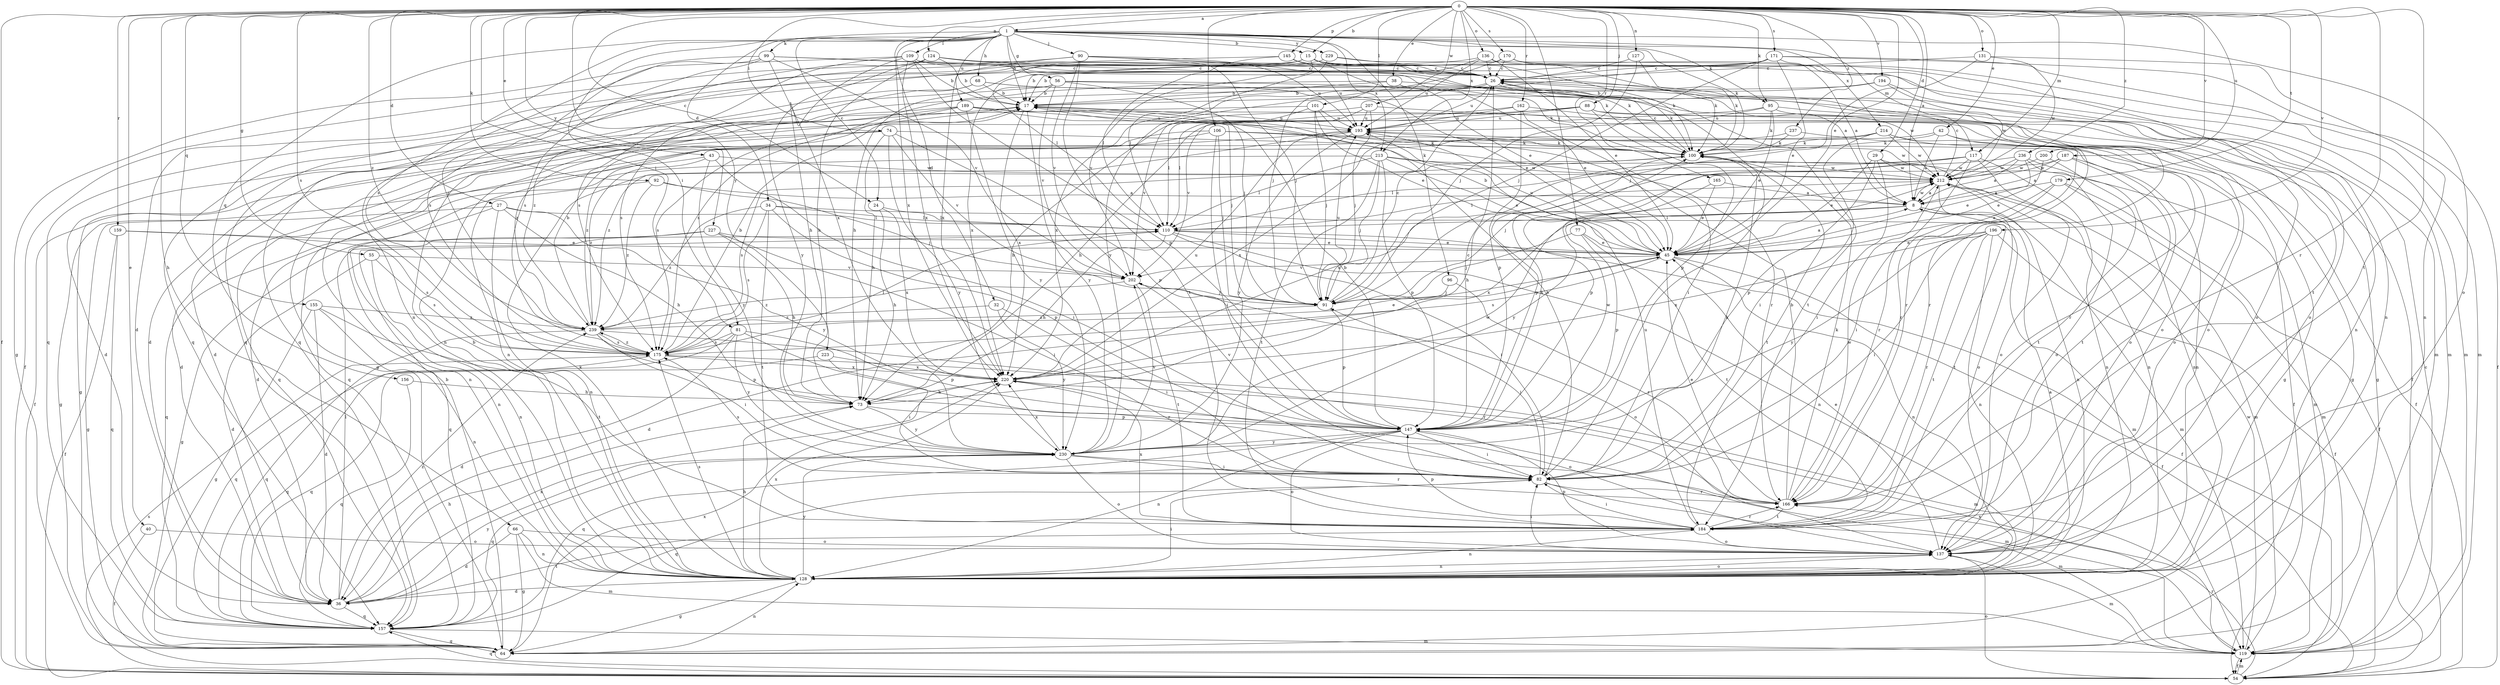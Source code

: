 strict digraph  {
0;
1;
8;
15;
17;
24;
26;
27;
29;
32;
34;
36;
38;
40;
42;
43;
45;
54;
55;
56;
64;
66;
68;
73;
74;
77;
81;
82;
88;
90;
91;
92;
95;
96;
99;
100;
101;
106;
109;
110;
117;
119;
124;
127;
128;
131;
136;
137;
145;
147;
155;
156;
157;
159;
162;
165;
166;
170;
171;
175;
179;
184;
187;
189;
193;
194;
196;
200;
202;
207;
212;
213;
214;
220;
223;
227;
229;
230;
236;
237;
239;
0 -> 1  [label=a];
0 -> 8  [label=a];
0 -> 15  [label=b];
0 -> 24  [label=c];
0 -> 27  [label=d];
0 -> 29  [label=d];
0 -> 38  [label=e];
0 -> 40  [label=e];
0 -> 42  [label=e];
0 -> 43  [label=e];
0 -> 45  [label=e];
0 -> 54  [label=f];
0 -> 55  [label=g];
0 -> 66  [label=h];
0 -> 74  [label=i];
0 -> 77  [label=i];
0 -> 81  [label=i];
0 -> 88  [label=j];
0 -> 92  [label=k];
0 -> 95  [label=k];
0 -> 101  [label=l];
0 -> 106  [label=l];
0 -> 117  [label=m];
0 -> 124  [label=n];
0 -> 127  [label=n];
0 -> 131  [label=o];
0 -> 136  [label=o];
0 -> 145  [label=p];
0 -> 155  [label=q];
0 -> 159  [label=r];
0 -> 162  [label=r];
0 -> 165  [label=r];
0 -> 166  [label=r];
0 -> 170  [label=s];
0 -> 171  [label=s];
0 -> 175  [label=s];
0 -> 179  [label=t];
0 -> 184  [label=t];
0 -> 187  [label=u];
0 -> 194  [label=v];
0 -> 196  [label=v];
0 -> 200  [label=v];
0 -> 207  [label=w];
0 -> 213  [label=x];
0 -> 223  [label=y];
0 -> 227  [label=y];
0 -> 236  [label=z];
0 -> 237  [label=z];
0 -> 239  [label=z];
1 -> 15  [label=b];
1 -> 17  [label=b];
1 -> 24  [label=c];
1 -> 32  [label=d];
1 -> 34  [label=d];
1 -> 56  [label=g];
1 -> 68  [label=h];
1 -> 81  [label=i];
1 -> 90  [label=j];
1 -> 95  [label=k];
1 -> 96  [label=k];
1 -> 99  [label=k];
1 -> 100  [label=k];
1 -> 109  [label=l];
1 -> 117  [label=m];
1 -> 137  [label=o];
1 -> 156  [label=q];
1 -> 175  [label=s];
1 -> 189  [label=u];
1 -> 213  [label=x];
1 -> 214  [label=x];
1 -> 220  [label=x];
1 -> 229  [label=y];
8 -> 110  [label=l];
8 -> 119  [label=m];
8 -> 184  [label=t];
8 -> 212  [label=w];
8 -> 220  [label=x];
15 -> 26  [label=c];
15 -> 36  [label=d];
15 -> 45  [label=e];
15 -> 100  [label=k];
15 -> 110  [label=l];
15 -> 128  [label=n];
15 -> 157  [label=q];
15 -> 202  [label=v];
17 -> 193  [label=u];
17 -> 220  [label=x];
17 -> 230  [label=y];
24 -> 73  [label=h];
24 -> 110  [label=l];
24 -> 220  [label=x];
26 -> 17  [label=b];
26 -> 100  [label=k];
26 -> 137  [label=o];
26 -> 184  [label=t];
26 -> 193  [label=u];
26 -> 220  [label=x];
27 -> 64  [label=g];
27 -> 73  [label=h];
27 -> 110  [label=l];
27 -> 128  [label=n];
27 -> 157  [label=q];
27 -> 230  [label=y];
29 -> 45  [label=e];
29 -> 82  [label=i];
29 -> 128  [label=n];
29 -> 147  [label=p];
29 -> 212  [label=w];
32 -> 82  [label=i];
32 -> 230  [label=y];
32 -> 239  [label=z];
34 -> 110  [label=l];
34 -> 119  [label=m];
34 -> 147  [label=p];
34 -> 175  [label=s];
34 -> 184  [label=t];
34 -> 239  [label=z];
36 -> 73  [label=h];
36 -> 110  [label=l];
36 -> 157  [label=q];
36 -> 184  [label=t];
36 -> 220  [label=x];
36 -> 230  [label=y];
36 -> 239  [label=z];
38 -> 17  [label=b];
38 -> 45  [label=e];
38 -> 175  [label=s];
38 -> 212  [label=w];
40 -> 54  [label=f];
40 -> 137  [label=o];
42 -> 8  [label=a];
42 -> 54  [label=f];
42 -> 100  [label=k];
42 -> 157  [label=q];
42 -> 166  [label=r];
43 -> 64  [label=g];
43 -> 82  [label=i];
43 -> 212  [label=w];
43 -> 230  [label=y];
43 -> 239  [label=z];
45 -> 8  [label=a];
45 -> 17  [label=b];
45 -> 36  [label=d];
45 -> 54  [label=f];
45 -> 128  [label=n];
45 -> 175  [label=s];
45 -> 193  [label=u];
45 -> 202  [label=v];
54 -> 119  [label=m];
54 -> 137  [label=o];
54 -> 157  [label=q];
54 -> 166  [label=r];
54 -> 175  [label=s];
55 -> 36  [label=d];
55 -> 128  [label=n];
55 -> 175  [label=s];
55 -> 202  [label=v];
56 -> 17  [label=b];
56 -> 45  [label=e];
56 -> 64  [label=g];
56 -> 91  [label=j];
56 -> 100  [label=k];
56 -> 202  [label=v];
56 -> 220  [label=x];
64 -> 17  [label=b];
64 -> 128  [label=n];
64 -> 220  [label=x];
66 -> 36  [label=d];
66 -> 64  [label=g];
66 -> 119  [label=m];
66 -> 128  [label=n];
66 -> 137  [label=o];
68 -> 17  [label=b];
68 -> 36  [label=d];
68 -> 54  [label=f];
68 -> 137  [label=o];
68 -> 175  [label=s];
73 -> 147  [label=p];
73 -> 230  [label=y];
74 -> 36  [label=d];
74 -> 64  [label=g];
74 -> 73  [label=h];
74 -> 100  [label=k];
74 -> 147  [label=p];
74 -> 202  [label=v];
74 -> 230  [label=y];
77 -> 45  [label=e];
77 -> 91  [label=j];
77 -> 147  [label=p];
77 -> 184  [label=t];
81 -> 36  [label=d];
81 -> 147  [label=p];
81 -> 157  [label=q];
81 -> 166  [label=r];
81 -> 175  [label=s];
81 -> 230  [label=y];
82 -> 17  [label=b];
82 -> 91  [label=j];
82 -> 100  [label=k];
82 -> 119  [label=m];
82 -> 157  [label=q];
82 -> 166  [label=r];
82 -> 175  [label=s];
88 -> 36  [label=d];
88 -> 64  [label=g];
88 -> 147  [label=p];
88 -> 166  [label=r];
88 -> 193  [label=u];
88 -> 202  [label=v];
90 -> 26  [label=c];
90 -> 54  [label=f];
90 -> 91  [label=j];
90 -> 100  [label=k];
90 -> 184  [label=t];
90 -> 193  [label=u];
90 -> 202  [label=v];
90 -> 220  [label=x];
91 -> 26  [label=c];
91 -> 147  [label=p];
91 -> 193  [label=u];
91 -> 239  [label=z];
92 -> 8  [label=a];
92 -> 91  [label=j];
92 -> 128  [label=n];
92 -> 239  [label=z];
95 -> 45  [label=e];
95 -> 64  [label=g];
95 -> 73  [label=h];
95 -> 100  [label=k];
95 -> 137  [label=o];
95 -> 193  [label=u];
96 -> 91  [label=j];
96 -> 166  [label=r];
99 -> 26  [label=c];
99 -> 64  [label=g];
99 -> 82  [label=i];
99 -> 175  [label=s];
99 -> 202  [label=v];
99 -> 220  [label=x];
99 -> 239  [label=z];
100 -> 26  [label=c];
100 -> 147  [label=p];
100 -> 175  [label=s];
100 -> 184  [label=t];
100 -> 212  [label=w];
101 -> 36  [label=d];
101 -> 45  [label=e];
101 -> 91  [label=j];
101 -> 166  [label=r];
101 -> 193  [label=u];
101 -> 202  [label=v];
106 -> 54  [label=f];
106 -> 82  [label=i];
106 -> 91  [label=j];
106 -> 100  [label=k];
106 -> 212  [label=w];
106 -> 239  [label=z];
109 -> 17  [label=b];
109 -> 26  [label=c];
109 -> 73  [label=h];
109 -> 100  [label=k];
109 -> 128  [label=n];
109 -> 147  [label=p];
109 -> 175  [label=s];
109 -> 220  [label=x];
110 -> 45  [label=e];
110 -> 54  [label=f];
110 -> 73  [label=h];
110 -> 82  [label=i];
110 -> 128  [label=n];
110 -> 157  [label=q];
117 -> 110  [label=l];
117 -> 128  [label=n];
117 -> 137  [label=o];
117 -> 147  [label=p];
117 -> 166  [label=r];
117 -> 212  [label=w];
117 -> 220  [label=x];
119 -> 26  [label=c];
119 -> 54  [label=f];
119 -> 212  [label=w];
119 -> 220  [label=x];
124 -> 8  [label=a];
124 -> 17  [label=b];
124 -> 26  [label=c];
124 -> 73  [label=h];
124 -> 119  [label=m];
124 -> 175  [label=s];
124 -> 230  [label=y];
127 -> 26  [label=c];
127 -> 91  [label=j];
127 -> 100  [label=k];
128 -> 8  [label=a];
128 -> 17  [label=b];
128 -> 36  [label=d];
128 -> 64  [label=g];
128 -> 73  [label=h];
128 -> 82  [label=i];
128 -> 100  [label=k];
128 -> 137  [label=o];
128 -> 175  [label=s];
128 -> 220  [label=x];
128 -> 230  [label=y];
131 -> 26  [label=c];
131 -> 91  [label=j];
131 -> 128  [label=n];
131 -> 212  [label=w];
136 -> 17  [label=b];
136 -> 26  [label=c];
136 -> 45  [label=e];
136 -> 157  [label=q];
136 -> 184  [label=t];
136 -> 193  [label=u];
137 -> 45  [label=e];
137 -> 82  [label=i];
137 -> 119  [label=m];
137 -> 128  [label=n];
137 -> 147  [label=p];
145 -> 26  [label=c];
145 -> 110  [label=l];
145 -> 157  [label=q];
145 -> 193  [label=u];
147 -> 17  [label=b];
147 -> 26  [label=c];
147 -> 82  [label=i];
147 -> 100  [label=k];
147 -> 119  [label=m];
147 -> 128  [label=n];
147 -> 137  [label=o];
147 -> 157  [label=q];
147 -> 202  [label=v];
147 -> 212  [label=w];
147 -> 230  [label=y];
155 -> 36  [label=d];
155 -> 64  [label=g];
155 -> 128  [label=n];
155 -> 184  [label=t];
155 -> 239  [label=z];
156 -> 73  [label=h];
156 -> 157  [label=q];
157 -> 64  [label=g];
157 -> 119  [label=m];
159 -> 45  [label=e];
159 -> 54  [label=f];
159 -> 157  [label=q];
159 -> 175  [label=s];
162 -> 64  [label=g];
162 -> 82  [label=i];
162 -> 110  [label=l];
162 -> 147  [label=p];
162 -> 193  [label=u];
165 -> 8  [label=a];
165 -> 45  [label=e];
165 -> 230  [label=y];
166 -> 17  [label=b];
166 -> 45  [label=e];
166 -> 100  [label=k];
166 -> 184  [label=t];
166 -> 212  [label=w];
170 -> 26  [label=c];
170 -> 91  [label=j];
170 -> 100  [label=k];
170 -> 119  [label=m];
170 -> 157  [label=q];
171 -> 8  [label=a];
171 -> 17  [label=b];
171 -> 26  [label=c];
171 -> 45  [label=e];
171 -> 54  [label=f];
171 -> 91  [label=j];
171 -> 119  [label=m];
171 -> 230  [label=y];
175 -> 17  [label=b];
175 -> 45  [label=e];
175 -> 110  [label=l];
175 -> 119  [label=m];
175 -> 157  [label=q];
175 -> 220  [label=x];
175 -> 239  [label=z];
179 -> 8  [label=a];
179 -> 45  [label=e];
179 -> 54  [label=f];
179 -> 82  [label=i];
179 -> 119  [label=m];
184 -> 82  [label=i];
184 -> 128  [label=n];
184 -> 137  [label=o];
184 -> 147  [label=p];
184 -> 166  [label=r];
184 -> 193  [label=u];
184 -> 220  [label=x];
187 -> 8  [label=a];
187 -> 91  [label=j];
187 -> 128  [label=n];
187 -> 184  [label=t];
187 -> 212  [label=w];
189 -> 91  [label=j];
189 -> 128  [label=n];
189 -> 137  [label=o];
189 -> 175  [label=s];
189 -> 193  [label=u];
189 -> 230  [label=y];
189 -> 239  [label=z];
193 -> 100  [label=k];
193 -> 137  [label=o];
193 -> 157  [label=q];
193 -> 230  [label=y];
193 -> 239  [label=z];
194 -> 17  [label=b];
194 -> 128  [label=n];
194 -> 212  [label=w];
194 -> 239  [label=z];
196 -> 45  [label=e];
196 -> 54  [label=f];
196 -> 82  [label=i];
196 -> 128  [label=n];
196 -> 166  [label=r];
196 -> 184  [label=t];
196 -> 220  [label=x];
196 -> 230  [label=y];
200 -> 45  [label=e];
200 -> 184  [label=t];
200 -> 212  [label=w];
202 -> 91  [label=j];
202 -> 137  [label=o];
202 -> 184  [label=t];
202 -> 239  [label=z];
207 -> 73  [label=h];
207 -> 91  [label=j];
207 -> 110  [label=l];
207 -> 166  [label=r];
207 -> 193  [label=u];
212 -> 8  [label=a];
212 -> 26  [label=c];
212 -> 110  [label=l];
212 -> 119  [label=m];
212 -> 128  [label=n];
212 -> 137  [label=o];
213 -> 36  [label=d];
213 -> 45  [label=e];
213 -> 91  [label=j];
213 -> 110  [label=l];
213 -> 119  [label=m];
213 -> 147  [label=p];
213 -> 184  [label=t];
213 -> 212  [label=w];
214 -> 54  [label=f];
214 -> 82  [label=i];
214 -> 100  [label=k];
214 -> 128  [label=n];
214 -> 137  [label=o];
214 -> 212  [label=w];
220 -> 73  [label=h];
220 -> 137  [label=o];
220 -> 193  [label=u];
223 -> 82  [label=i];
223 -> 157  [label=q];
223 -> 220  [label=x];
227 -> 45  [label=e];
227 -> 64  [label=g];
227 -> 73  [label=h];
227 -> 82  [label=i];
227 -> 128  [label=n];
229 -> 26  [label=c];
229 -> 73  [label=h];
229 -> 110  [label=l];
229 -> 119  [label=m];
230 -> 82  [label=i];
230 -> 137  [label=o];
230 -> 157  [label=q];
230 -> 166  [label=r];
230 -> 202  [label=v];
230 -> 212  [label=w];
230 -> 220  [label=x];
236 -> 8  [label=a];
236 -> 45  [label=e];
236 -> 73  [label=h];
236 -> 128  [label=n];
236 -> 137  [label=o];
236 -> 212  [label=w];
237 -> 100  [label=k];
237 -> 166  [label=r];
237 -> 220  [label=x];
239 -> 17  [label=b];
239 -> 82  [label=i];
239 -> 147  [label=p];
239 -> 157  [label=q];
239 -> 166  [label=r];
239 -> 175  [label=s];
}
